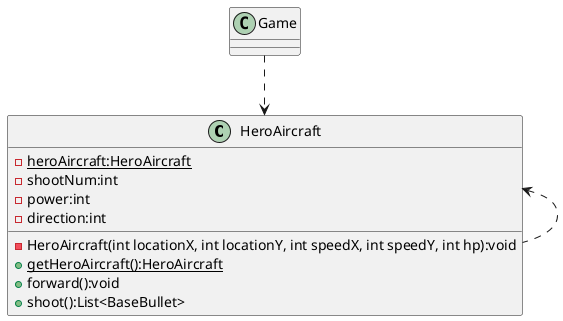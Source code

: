 @startuml
'https://plantuml.com/class-diagram

class HeroAircraft {
    - {static}heroAircraft:HeroAircraft
    - shootNum:int
    - power:int
    - direction:int
    - HeroAircraft(int locationX, int locationY, int speedX, int speedY, int hp):void
    + {static}getHeroAircraft():HeroAircraft
    + forward():void
    + shoot():List<BaseBullet>
}

class Game {
}

Game ..> HeroAircraft
HeroAircraft <.. HeroAircraft
@enduml